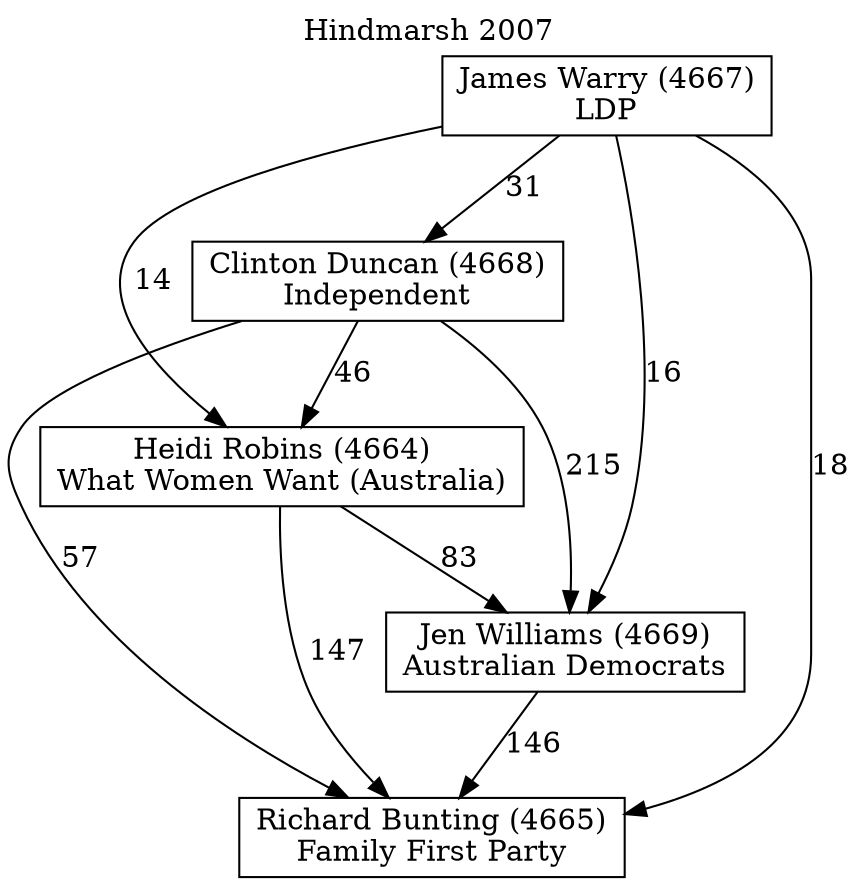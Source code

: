 // House preference flow
digraph "Richard Bunting (4665)_Hindmarsh_2007" {
	graph [label="Hindmarsh 2007" labelloc=t mclimit=2]
	node [shape=box]
	"Richard Bunting (4665)" [label="Richard Bunting (4665)
Family First Party"]
	"Jen Williams (4669)" [label="Jen Williams (4669)
Australian Democrats"]
	"Heidi Robins (4664)" [label="Heidi Robins (4664)
What Women Want (Australia)"]
	"Clinton Duncan (4668)" [label="Clinton Duncan (4668)
Independent"]
	"James Warry (4667)" [label="James Warry (4667)
LDP"]
	"Jen Williams (4669)" -> "Richard Bunting (4665)" [label=146]
	"Heidi Robins (4664)" -> "Jen Williams (4669)" [label=83]
	"Clinton Duncan (4668)" -> "Heidi Robins (4664)" [label=46]
	"James Warry (4667)" -> "Clinton Duncan (4668)" [label=31]
	"Heidi Robins (4664)" -> "Richard Bunting (4665)" [label=147]
	"Clinton Duncan (4668)" -> "Richard Bunting (4665)" [label=57]
	"James Warry (4667)" -> "Richard Bunting (4665)" [label=18]
	"James Warry (4667)" -> "Heidi Robins (4664)" [label=14]
	"Clinton Duncan (4668)" -> "Jen Williams (4669)" [label=215]
	"James Warry (4667)" -> "Jen Williams (4669)" [label=16]
}
